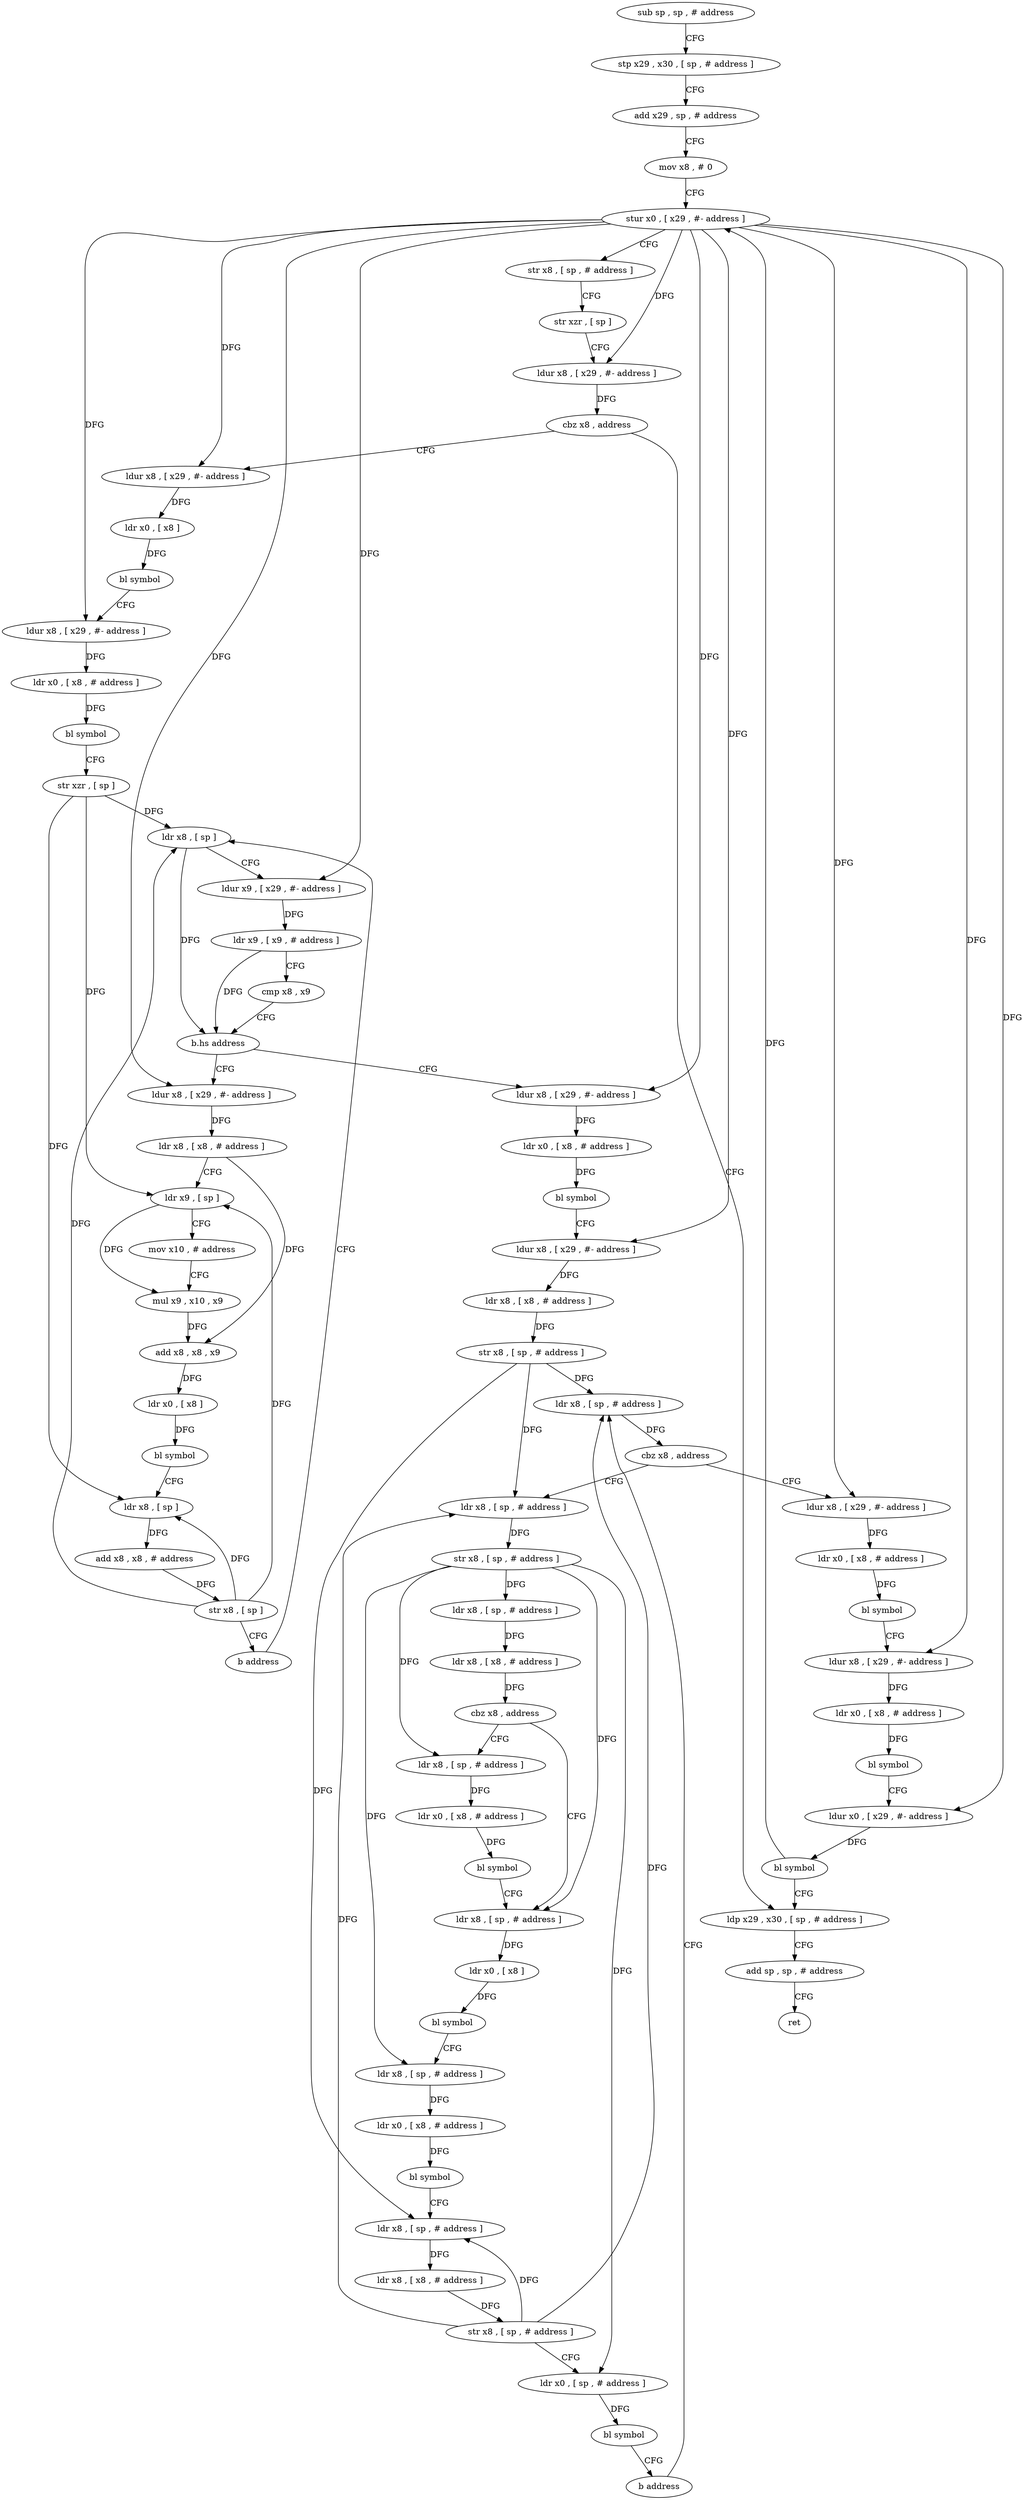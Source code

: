 digraph "func" {
"87308" [label = "sub sp , sp , # address" ]
"87312" [label = "stp x29 , x30 , [ sp , # address ]" ]
"87316" [label = "add x29 , sp , # address" ]
"87320" [label = "mov x8 , # 0" ]
"87324" [label = "stur x0 , [ x29 , #- address ]" ]
"87328" [label = "str x8 , [ sp , # address ]" ]
"87332" [label = "str xzr , [ sp ]" ]
"87336" [label = "ldur x8 , [ x29 , #- address ]" ]
"87340" [label = "cbz x8 , address" ]
"87584" [label = "ldp x29 , x30 , [ sp , # address ]" ]
"87344" [label = "ldur x8 , [ x29 , #- address ]" ]
"87588" [label = "add sp , sp , # address" ]
"87592" [label = "ret" ]
"87348" [label = "ldr x0 , [ x8 ]" ]
"87352" [label = "bl symbol" ]
"87356" [label = "ldur x8 , [ x29 , #- address ]" ]
"87360" [label = "ldr x0 , [ x8 , # address ]" ]
"87364" [label = "bl symbol" ]
"87368" [label = "str xzr , [ sp ]" ]
"87372" [label = "ldr x8 , [ sp ]" ]
"87440" [label = "ldur x8 , [ x29 , #- address ]" ]
"87444" [label = "ldr x0 , [ x8 , # address ]" ]
"87448" [label = "bl symbol" ]
"87452" [label = "ldur x8 , [ x29 , #- address ]" ]
"87456" [label = "ldr x8 , [ x8 , # address ]" ]
"87460" [label = "str x8 , [ sp , # address ]" ]
"87464" [label = "ldr x8 , [ sp , # address ]" ]
"87392" [label = "ldur x8 , [ x29 , #- address ]" ]
"87396" [label = "ldr x8 , [ x8 , # address ]" ]
"87400" [label = "ldr x9 , [ sp ]" ]
"87404" [label = "mov x10 , # address" ]
"87408" [label = "mul x9 , x10 , x9" ]
"87412" [label = "add x8 , x8 , x9" ]
"87416" [label = "ldr x0 , [ x8 ]" ]
"87420" [label = "bl symbol" ]
"87424" [label = "ldr x8 , [ sp ]" ]
"87428" [label = "add x8 , x8 , # address" ]
"87432" [label = "str x8 , [ sp ]" ]
"87436" [label = "b address" ]
"87552" [label = "ldur x8 , [ x29 , #- address ]" ]
"87556" [label = "ldr x0 , [ x8 , # address ]" ]
"87560" [label = "bl symbol" ]
"87564" [label = "ldur x8 , [ x29 , #- address ]" ]
"87568" [label = "ldr x0 , [ x8 , # address ]" ]
"87572" [label = "bl symbol" ]
"87576" [label = "ldur x0 , [ x29 , #- address ]" ]
"87580" [label = "bl symbol" ]
"87472" [label = "ldr x8 , [ sp , # address ]" ]
"87476" [label = "str x8 , [ sp , # address ]" ]
"87480" [label = "ldr x8 , [ sp , # address ]" ]
"87484" [label = "ldr x8 , [ x8 , # address ]" ]
"87488" [label = "cbz x8 , address" ]
"87504" [label = "ldr x8 , [ sp , # address ]" ]
"87492" [label = "ldr x8 , [ sp , # address ]" ]
"87376" [label = "ldur x9 , [ x29 , #- address ]" ]
"87380" [label = "ldr x9 , [ x9 , # address ]" ]
"87384" [label = "cmp x8 , x9" ]
"87388" [label = "b.hs address" ]
"87508" [label = "ldr x0 , [ x8 ]" ]
"87512" [label = "bl symbol" ]
"87516" [label = "ldr x8 , [ sp , # address ]" ]
"87520" [label = "ldr x0 , [ x8 , # address ]" ]
"87524" [label = "bl symbol" ]
"87528" [label = "ldr x8 , [ sp , # address ]" ]
"87532" [label = "ldr x8 , [ x8 , # address ]" ]
"87536" [label = "str x8 , [ sp , # address ]" ]
"87540" [label = "ldr x0 , [ sp , # address ]" ]
"87544" [label = "bl symbol" ]
"87548" [label = "b address" ]
"87496" [label = "ldr x0 , [ x8 , # address ]" ]
"87500" [label = "bl symbol" ]
"87468" [label = "cbz x8 , address" ]
"87308" -> "87312" [ label = "CFG" ]
"87312" -> "87316" [ label = "CFG" ]
"87316" -> "87320" [ label = "CFG" ]
"87320" -> "87324" [ label = "CFG" ]
"87324" -> "87328" [ label = "CFG" ]
"87324" -> "87336" [ label = "DFG" ]
"87324" -> "87344" [ label = "DFG" ]
"87324" -> "87356" [ label = "DFG" ]
"87324" -> "87376" [ label = "DFG" ]
"87324" -> "87440" [ label = "DFG" ]
"87324" -> "87452" [ label = "DFG" ]
"87324" -> "87392" [ label = "DFG" ]
"87324" -> "87552" [ label = "DFG" ]
"87324" -> "87564" [ label = "DFG" ]
"87324" -> "87576" [ label = "DFG" ]
"87328" -> "87332" [ label = "CFG" ]
"87332" -> "87336" [ label = "CFG" ]
"87336" -> "87340" [ label = "DFG" ]
"87340" -> "87584" [ label = "CFG" ]
"87340" -> "87344" [ label = "CFG" ]
"87584" -> "87588" [ label = "CFG" ]
"87344" -> "87348" [ label = "DFG" ]
"87588" -> "87592" [ label = "CFG" ]
"87348" -> "87352" [ label = "DFG" ]
"87352" -> "87356" [ label = "CFG" ]
"87356" -> "87360" [ label = "DFG" ]
"87360" -> "87364" [ label = "DFG" ]
"87364" -> "87368" [ label = "CFG" ]
"87368" -> "87372" [ label = "DFG" ]
"87368" -> "87400" [ label = "DFG" ]
"87368" -> "87424" [ label = "DFG" ]
"87372" -> "87376" [ label = "CFG" ]
"87372" -> "87388" [ label = "DFG" ]
"87440" -> "87444" [ label = "DFG" ]
"87444" -> "87448" [ label = "DFG" ]
"87448" -> "87452" [ label = "CFG" ]
"87452" -> "87456" [ label = "DFG" ]
"87456" -> "87460" [ label = "DFG" ]
"87460" -> "87464" [ label = "DFG" ]
"87460" -> "87472" [ label = "DFG" ]
"87460" -> "87528" [ label = "DFG" ]
"87464" -> "87468" [ label = "DFG" ]
"87392" -> "87396" [ label = "DFG" ]
"87396" -> "87400" [ label = "CFG" ]
"87396" -> "87412" [ label = "DFG" ]
"87400" -> "87404" [ label = "CFG" ]
"87400" -> "87408" [ label = "DFG" ]
"87404" -> "87408" [ label = "CFG" ]
"87408" -> "87412" [ label = "DFG" ]
"87412" -> "87416" [ label = "DFG" ]
"87416" -> "87420" [ label = "DFG" ]
"87420" -> "87424" [ label = "CFG" ]
"87424" -> "87428" [ label = "DFG" ]
"87428" -> "87432" [ label = "DFG" ]
"87432" -> "87436" [ label = "CFG" ]
"87432" -> "87372" [ label = "DFG" ]
"87432" -> "87400" [ label = "DFG" ]
"87432" -> "87424" [ label = "DFG" ]
"87436" -> "87372" [ label = "CFG" ]
"87552" -> "87556" [ label = "DFG" ]
"87556" -> "87560" [ label = "DFG" ]
"87560" -> "87564" [ label = "CFG" ]
"87564" -> "87568" [ label = "DFG" ]
"87568" -> "87572" [ label = "DFG" ]
"87572" -> "87576" [ label = "CFG" ]
"87576" -> "87580" [ label = "DFG" ]
"87580" -> "87584" [ label = "CFG" ]
"87580" -> "87324" [ label = "DFG" ]
"87472" -> "87476" [ label = "DFG" ]
"87476" -> "87480" [ label = "DFG" ]
"87476" -> "87504" [ label = "DFG" ]
"87476" -> "87516" [ label = "DFG" ]
"87476" -> "87540" [ label = "DFG" ]
"87476" -> "87492" [ label = "DFG" ]
"87480" -> "87484" [ label = "DFG" ]
"87484" -> "87488" [ label = "DFG" ]
"87488" -> "87504" [ label = "CFG" ]
"87488" -> "87492" [ label = "CFG" ]
"87504" -> "87508" [ label = "DFG" ]
"87492" -> "87496" [ label = "DFG" ]
"87376" -> "87380" [ label = "DFG" ]
"87380" -> "87384" [ label = "CFG" ]
"87380" -> "87388" [ label = "DFG" ]
"87384" -> "87388" [ label = "CFG" ]
"87388" -> "87440" [ label = "CFG" ]
"87388" -> "87392" [ label = "CFG" ]
"87508" -> "87512" [ label = "DFG" ]
"87512" -> "87516" [ label = "CFG" ]
"87516" -> "87520" [ label = "DFG" ]
"87520" -> "87524" [ label = "DFG" ]
"87524" -> "87528" [ label = "CFG" ]
"87528" -> "87532" [ label = "DFG" ]
"87532" -> "87536" [ label = "DFG" ]
"87536" -> "87540" [ label = "CFG" ]
"87536" -> "87464" [ label = "DFG" ]
"87536" -> "87472" [ label = "DFG" ]
"87536" -> "87528" [ label = "DFG" ]
"87540" -> "87544" [ label = "DFG" ]
"87544" -> "87548" [ label = "CFG" ]
"87548" -> "87464" [ label = "CFG" ]
"87496" -> "87500" [ label = "DFG" ]
"87500" -> "87504" [ label = "CFG" ]
"87468" -> "87552" [ label = "CFG" ]
"87468" -> "87472" [ label = "CFG" ]
}
